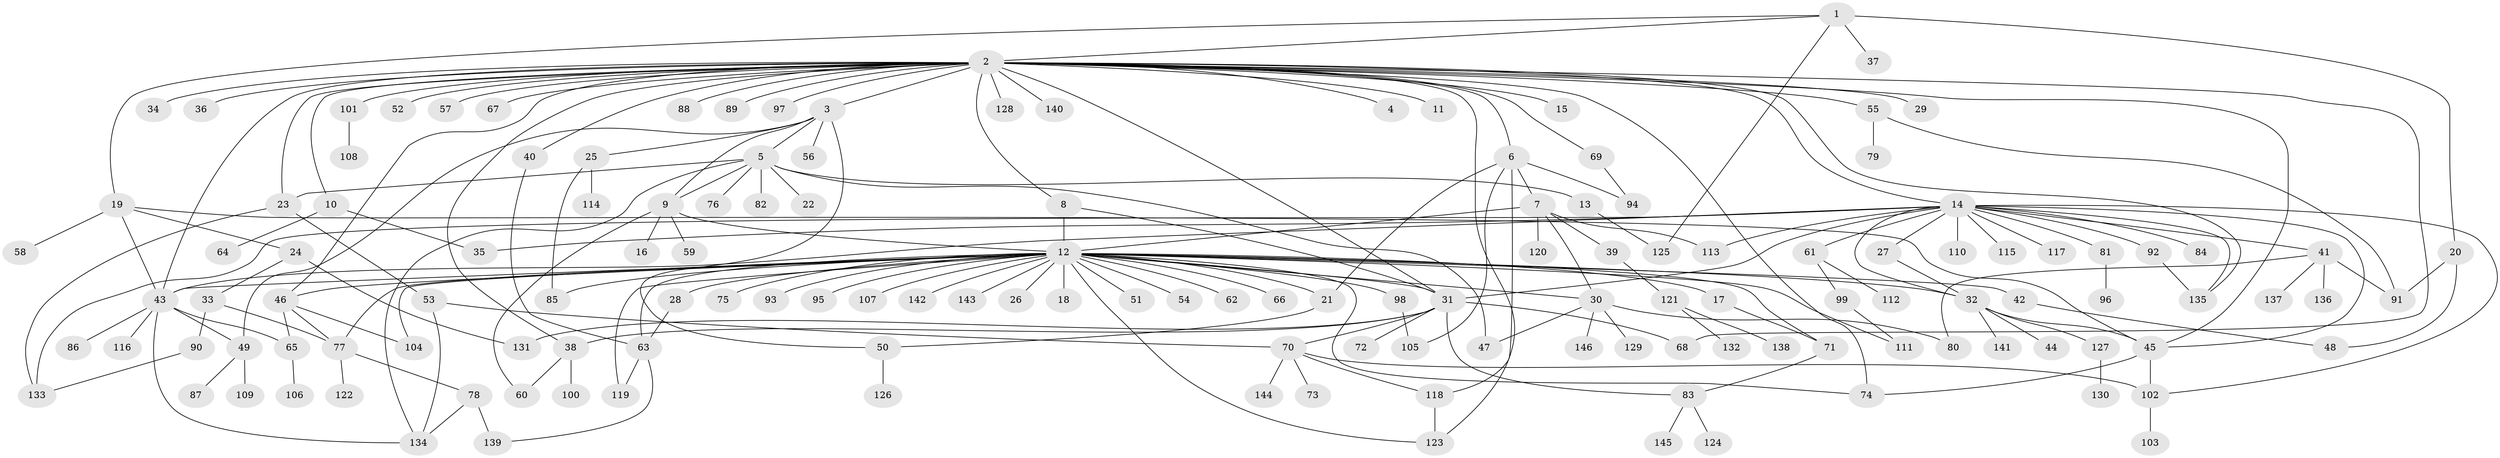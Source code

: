 // coarse degree distribution, {1: 0.8275862068965517, 3: 0.017241379310344827, 38: 0.017241379310344827, 2: 0.05172413793103448, 11: 0.017241379310344827, 4: 0.034482758620689655, 10: 0.017241379310344827, 8: 0.017241379310344827}
// Generated by graph-tools (version 1.1) at 2025/52/03/04/25 21:52:01]
// undirected, 146 vertices, 206 edges
graph export_dot {
graph [start="1"]
  node [color=gray90,style=filled];
  1;
  2;
  3;
  4;
  5;
  6;
  7;
  8;
  9;
  10;
  11;
  12;
  13;
  14;
  15;
  16;
  17;
  18;
  19;
  20;
  21;
  22;
  23;
  24;
  25;
  26;
  27;
  28;
  29;
  30;
  31;
  32;
  33;
  34;
  35;
  36;
  37;
  38;
  39;
  40;
  41;
  42;
  43;
  44;
  45;
  46;
  47;
  48;
  49;
  50;
  51;
  52;
  53;
  54;
  55;
  56;
  57;
  58;
  59;
  60;
  61;
  62;
  63;
  64;
  65;
  66;
  67;
  68;
  69;
  70;
  71;
  72;
  73;
  74;
  75;
  76;
  77;
  78;
  79;
  80;
  81;
  82;
  83;
  84;
  85;
  86;
  87;
  88;
  89;
  90;
  91;
  92;
  93;
  94;
  95;
  96;
  97;
  98;
  99;
  100;
  101;
  102;
  103;
  104;
  105;
  106;
  107;
  108;
  109;
  110;
  111;
  112;
  113;
  114;
  115;
  116;
  117;
  118;
  119;
  120;
  121;
  122;
  123;
  124;
  125;
  126;
  127;
  128;
  129;
  130;
  131;
  132;
  133;
  134;
  135;
  136;
  137;
  138;
  139;
  140;
  141;
  142;
  143;
  144;
  145;
  146;
  1 -- 2;
  1 -- 19;
  1 -- 20;
  1 -- 37;
  1 -- 125;
  2 -- 3;
  2 -- 4;
  2 -- 6;
  2 -- 8;
  2 -- 10;
  2 -- 11;
  2 -- 14;
  2 -- 15;
  2 -- 23;
  2 -- 29;
  2 -- 31;
  2 -- 34;
  2 -- 36;
  2 -- 38;
  2 -- 40;
  2 -- 43;
  2 -- 45;
  2 -- 46;
  2 -- 52;
  2 -- 55;
  2 -- 57;
  2 -- 67;
  2 -- 68;
  2 -- 69;
  2 -- 74;
  2 -- 88;
  2 -- 89;
  2 -- 97;
  2 -- 101;
  2 -- 123;
  2 -- 128;
  2 -- 135;
  2 -- 140;
  3 -- 5;
  3 -- 9;
  3 -- 25;
  3 -- 49;
  3 -- 50;
  3 -- 56;
  5 -- 9;
  5 -- 13;
  5 -- 22;
  5 -- 23;
  5 -- 47;
  5 -- 76;
  5 -- 82;
  5 -- 134;
  6 -- 7;
  6 -- 21;
  6 -- 94;
  6 -- 105;
  6 -- 118;
  7 -- 12;
  7 -- 30;
  7 -- 39;
  7 -- 113;
  7 -- 120;
  8 -- 12;
  8 -- 31;
  9 -- 12;
  9 -- 16;
  9 -- 59;
  9 -- 60;
  10 -- 35;
  10 -- 64;
  12 -- 17;
  12 -- 18;
  12 -- 21;
  12 -- 26;
  12 -- 28;
  12 -- 30;
  12 -- 31;
  12 -- 32;
  12 -- 42;
  12 -- 43;
  12 -- 46;
  12 -- 51;
  12 -- 54;
  12 -- 62;
  12 -- 63;
  12 -- 66;
  12 -- 71;
  12 -- 74;
  12 -- 75;
  12 -- 77;
  12 -- 85;
  12 -- 93;
  12 -- 95;
  12 -- 98;
  12 -- 104;
  12 -- 107;
  12 -- 111;
  12 -- 119;
  12 -- 123;
  12 -- 142;
  12 -- 143;
  13 -- 125;
  14 -- 27;
  14 -- 31;
  14 -- 32;
  14 -- 35;
  14 -- 41;
  14 -- 43;
  14 -- 45;
  14 -- 61;
  14 -- 81;
  14 -- 84;
  14 -- 92;
  14 -- 102;
  14 -- 110;
  14 -- 113;
  14 -- 115;
  14 -- 117;
  14 -- 133;
  14 -- 135;
  17 -- 71;
  19 -- 24;
  19 -- 43;
  19 -- 45;
  19 -- 58;
  20 -- 48;
  20 -- 91;
  21 -- 50;
  23 -- 53;
  23 -- 133;
  24 -- 33;
  24 -- 131;
  25 -- 85;
  25 -- 114;
  27 -- 32;
  28 -- 63;
  30 -- 47;
  30 -- 80;
  30 -- 129;
  30 -- 146;
  31 -- 38;
  31 -- 68;
  31 -- 70;
  31 -- 72;
  31 -- 83;
  31 -- 131;
  32 -- 44;
  32 -- 45;
  32 -- 127;
  32 -- 141;
  33 -- 77;
  33 -- 90;
  38 -- 60;
  38 -- 100;
  39 -- 121;
  40 -- 63;
  41 -- 80;
  41 -- 91;
  41 -- 136;
  41 -- 137;
  42 -- 48;
  43 -- 49;
  43 -- 65;
  43 -- 86;
  43 -- 116;
  43 -- 134;
  45 -- 74;
  45 -- 102;
  46 -- 65;
  46 -- 77;
  46 -- 104;
  49 -- 87;
  49 -- 109;
  50 -- 126;
  53 -- 70;
  53 -- 134;
  55 -- 79;
  55 -- 91;
  61 -- 99;
  61 -- 112;
  63 -- 119;
  63 -- 139;
  65 -- 106;
  69 -- 94;
  70 -- 73;
  70 -- 102;
  70 -- 118;
  70 -- 144;
  71 -- 83;
  77 -- 78;
  77 -- 122;
  78 -- 134;
  78 -- 139;
  81 -- 96;
  83 -- 124;
  83 -- 145;
  90 -- 133;
  92 -- 135;
  98 -- 105;
  99 -- 111;
  101 -- 108;
  102 -- 103;
  118 -- 123;
  121 -- 132;
  121 -- 138;
  127 -- 130;
}

